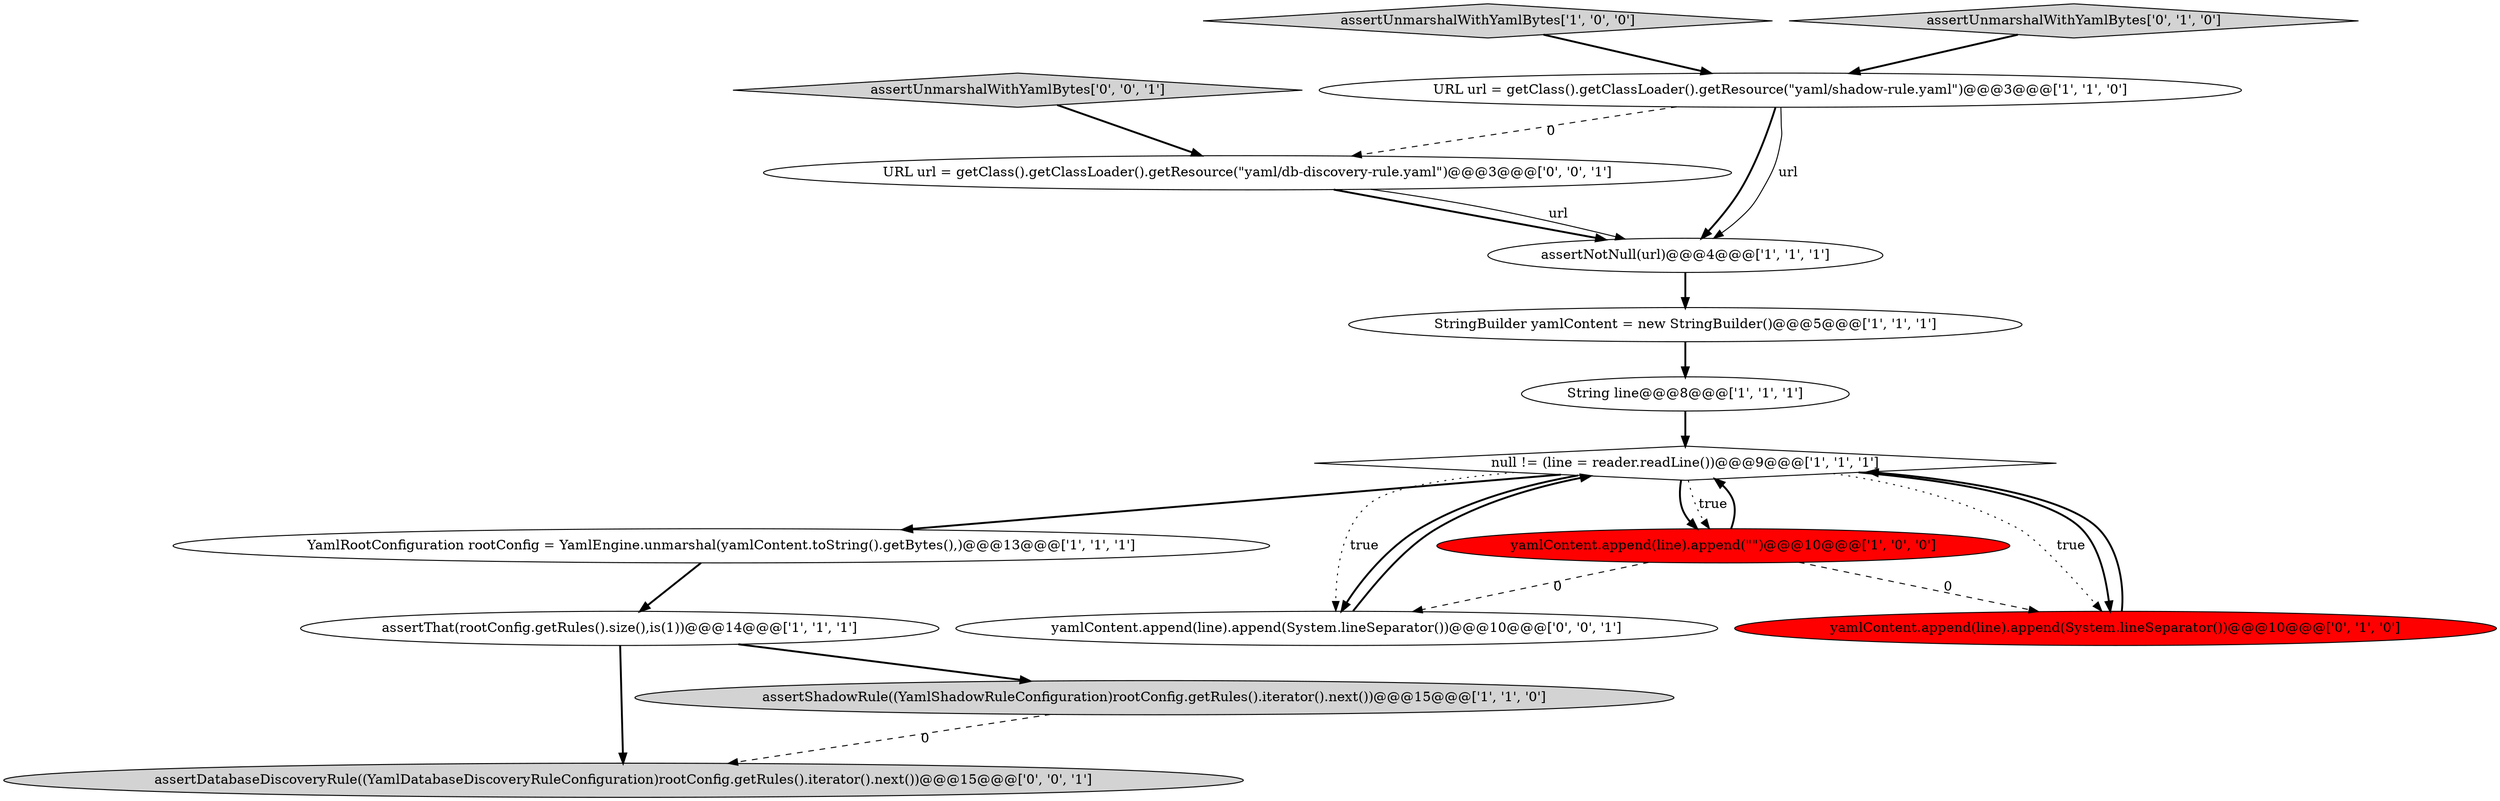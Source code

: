 digraph {
0 [style = filled, label = "YamlRootConfiguration rootConfig = YamlEngine.unmarshal(yamlContent.toString().getBytes(),)@@@13@@@['1', '1', '1']", fillcolor = white, shape = ellipse image = "AAA0AAABBB1BBB"];
5 [style = filled, label = "URL url = getClass().getClassLoader().getResource(\"yaml/shadow-rule.yaml\")@@@3@@@['1', '1', '0']", fillcolor = white, shape = ellipse image = "AAA0AAABBB1BBB"];
4 [style = filled, label = "yamlContent.append(line).append(\"\")@@@10@@@['1', '0', '0']", fillcolor = red, shape = ellipse image = "AAA1AAABBB1BBB"];
9 [style = filled, label = "assertUnmarshalWithYamlBytes['1', '0', '0']", fillcolor = lightgray, shape = diamond image = "AAA0AAABBB1BBB"];
2 [style = filled, label = "null != (line = reader.readLine())@@@9@@@['1', '1', '1']", fillcolor = white, shape = diamond image = "AAA0AAABBB1BBB"];
15 [style = filled, label = "yamlContent.append(line).append(System.lineSeparator())@@@10@@@['0', '0', '1']", fillcolor = white, shape = ellipse image = "AAA0AAABBB3BBB"];
12 [style = filled, label = "assertUnmarshalWithYamlBytes['0', '0', '1']", fillcolor = lightgray, shape = diamond image = "AAA0AAABBB3BBB"];
14 [style = filled, label = "URL url = getClass().getClassLoader().getResource(\"yaml/db-discovery-rule.yaml\")@@@3@@@['0', '0', '1']", fillcolor = white, shape = ellipse image = "AAA0AAABBB3BBB"];
3 [style = filled, label = "assertNotNull(url)@@@4@@@['1', '1', '1']", fillcolor = white, shape = ellipse image = "AAA0AAABBB1BBB"];
11 [style = filled, label = "yamlContent.append(line).append(System.lineSeparator())@@@10@@@['0', '1', '0']", fillcolor = red, shape = ellipse image = "AAA1AAABBB2BBB"];
7 [style = filled, label = "StringBuilder yamlContent = new StringBuilder()@@@5@@@['1', '1', '1']", fillcolor = white, shape = ellipse image = "AAA0AAABBB1BBB"];
1 [style = filled, label = "String line@@@8@@@['1', '1', '1']", fillcolor = white, shape = ellipse image = "AAA0AAABBB1BBB"];
13 [style = filled, label = "assertDatabaseDiscoveryRule((YamlDatabaseDiscoveryRuleConfiguration)rootConfig.getRules().iterator().next())@@@15@@@['0', '0', '1']", fillcolor = lightgray, shape = ellipse image = "AAA0AAABBB3BBB"];
8 [style = filled, label = "assertThat(rootConfig.getRules().size(),is(1))@@@14@@@['1', '1', '1']", fillcolor = white, shape = ellipse image = "AAA0AAABBB1BBB"];
6 [style = filled, label = "assertShadowRule((YamlShadowRuleConfiguration)rootConfig.getRules().iterator().next())@@@15@@@['1', '1', '0']", fillcolor = lightgray, shape = ellipse image = "AAA0AAABBB1BBB"];
10 [style = filled, label = "assertUnmarshalWithYamlBytes['0', '1', '0']", fillcolor = lightgray, shape = diamond image = "AAA0AAABBB2BBB"];
5->3 [style = bold, label=""];
14->3 [style = bold, label=""];
15->2 [style = bold, label=""];
5->14 [style = dashed, label="0"];
7->1 [style = bold, label=""];
2->15 [style = dotted, label="true"];
8->6 [style = bold, label=""];
4->2 [style = bold, label=""];
2->4 [style = bold, label=""];
11->2 [style = bold, label=""];
2->11 [style = dotted, label="true"];
5->3 [style = solid, label="url"];
2->0 [style = bold, label=""];
10->5 [style = bold, label=""];
6->13 [style = dashed, label="0"];
3->7 [style = bold, label=""];
4->15 [style = dashed, label="0"];
2->15 [style = bold, label=""];
2->4 [style = dotted, label="true"];
12->14 [style = bold, label=""];
0->8 [style = bold, label=""];
9->5 [style = bold, label=""];
1->2 [style = bold, label=""];
4->11 [style = dashed, label="0"];
2->11 [style = bold, label=""];
8->13 [style = bold, label=""];
14->3 [style = solid, label="url"];
}
